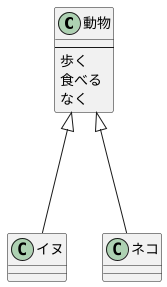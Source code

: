 @startuml

class 動物 {
  --
歩く
食べる
なく
}

class イヌ {
}

class ネコ {
}



動物 <|--down- イヌ
動物 <|--down- ネコ
@enduml
